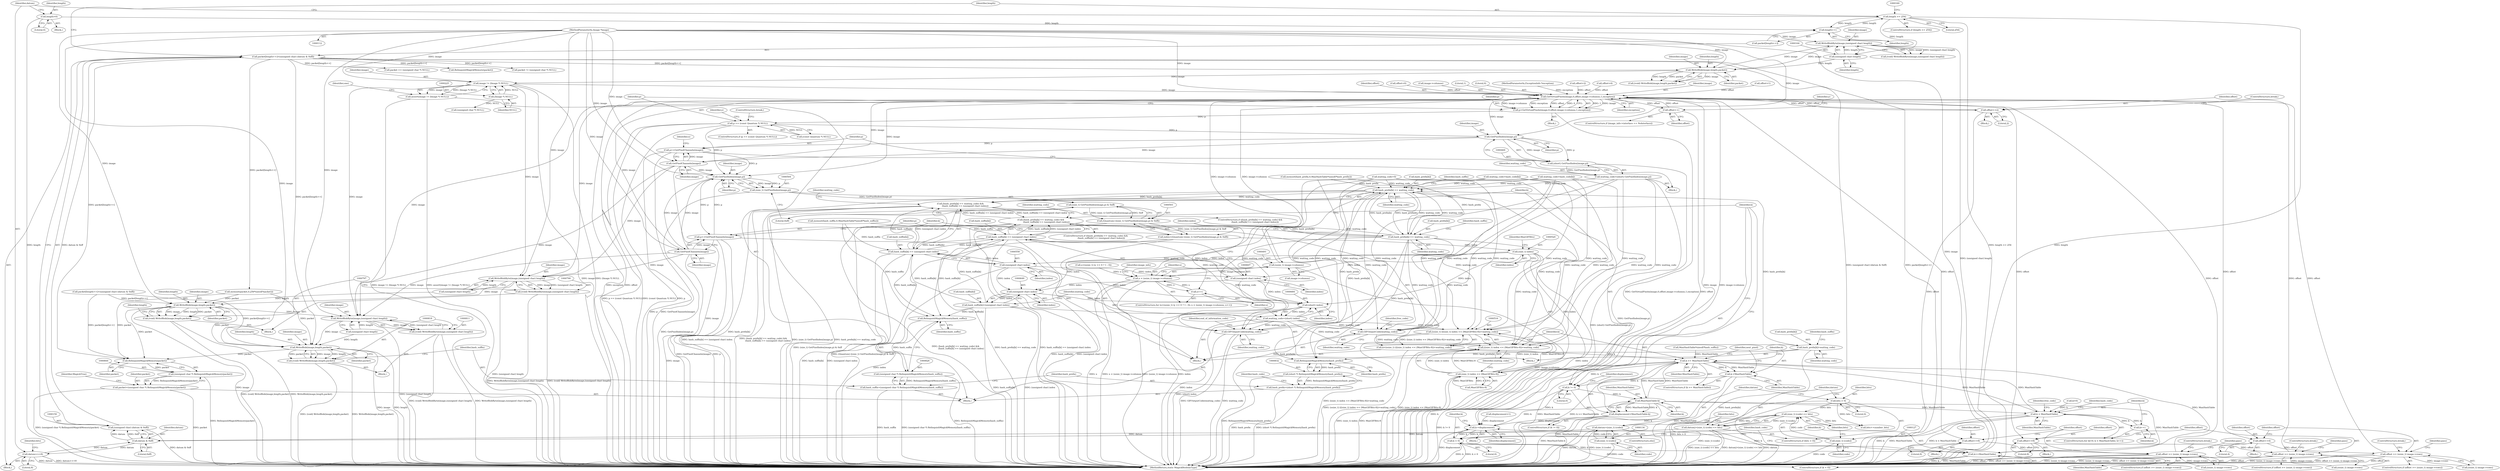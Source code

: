 digraph "0_ImageMagick6_61135001a625364e29bdce83832f043eebde7b5a_0@pointer" {
"1000222" [label="(Call,image != (Image *) NULL)"];
"1000168" [label="(Call,WriteBlob(image,length,packet))"];
"1000161" [label="(Call,WriteBlobByte(image,(unsigned char) length))"];
"1000114" [label="(MethodParameterIn,Image *image)"];
"1000163" [label="(Call,(unsigned char) length)"];
"1000155" [label="(Call,length >= 254)"];
"1000147" [label="(Call,length++)"];
"1000172" [label="(Call,length=0)"];
"1000144" [label="(Call,packet[length++]=(unsigned char) (datum & 0xff))"];
"1000149" [label="(Call,(unsigned char) (datum & 0xff))"];
"1000151" [label="(Call,datum & 0xff)"];
"1000131" [label="(Call,datum=(size_t) (code))"];
"1000133" [label="(Call,(size_t) (code))"];
"1000175" [label="(Call,datum>>=8)"];
"1000123" [label="(Call,datum|=(size_t) (code) << bits)"];
"1000125" [label="(Call,(size_t) (code) << bits)"];
"1000126" [label="(Call,(size_t) (code))"];
"1000120" [label="(Call,bits > 0)"];
"1000224" [label="(Call,(Image *) NULL)"];
"1000221" [label="(Call,assert(image != (Image *) NULL))"];
"1000445" [label="(Call,GetVirtualPixels(image,0,offset,image->columns,1,exception))"];
"1000443" [label="(Call,p=GetVirtualPixels(image,0,offset,image->columns,1,exception))"];
"1000455" [label="(Call,p == (const Quantum *) NULL)"];
"1000470" [label="(Call,GetPixelIndex(image,p))"];
"1000468" [label="(Call,(short) GetPixelIndex(image,p))"];
"1000466" [label="(Call,waiting_code=(short) GetPixelIndex(image,p))"];
"1000515" [label="(Call,(ssize_t) (((size_t) index << (MaxGIFBits-8))+waiting_code))"];
"1000513" [label="(Call,k=(ssize_t) (((size_t) index << (MaxGIFBits-8))+waiting_code))"];
"1000527" [label="(Call,k >= MaxHashTable)"];
"1000530" [label="(Call,k-=MaxHashTable)"];
"1000568" [label="(Call,k != 0)"];
"1000573" [label="(Call,MaxHashTable-k)"];
"1000571" [label="(Call,displacement=MaxHashTable-k)"];
"1000578" [label="(Call,k-=displacement)"];
"1000582" [label="(Call,k < 0)"];
"1000585" [label="(Call,k+=MaxHashTable)"];
"1000657" [label="(Call,k < MaxHashTable)"];
"1000660" [label="(Call,k++)"];
"1000517" [label="(Call,((size_t) index << (MaxGIFBits-8))+waiting_code)"];
"1000548" [label="(Call,hash_prefix[k] == waiting_code)"];
"1000547" [label="(Call,(hash_prefix[k] == waiting_code) &&\n              (hash_suffix[k] == (unsigned char) index))"];
"1000596" [label="(Call,(hash_prefix[k] == waiting_code) &&\n                (hash_suffix[k] == (unsigned char) index))"];
"1000597" [label="(Call,hash_prefix[k] == waiting_code)"];
"1000624" [label="(Call,GIFOutputCode(waiting_code))"];
"1000639" [label="(Call,hash_prefix[k]=waiting_code)"];
"1000833" [label="(Call,RelinquishMagickMemory(hash_prefix))"];
"1000831" [label="(Call,(short *) RelinquishMagickMemory(hash_prefix))"];
"1000829" [label="(Call,hash_prefix=(short *) RelinquishMagickMemory(hash_prefix))"];
"1000765" [label="(Call,GIFOutputCode(waiting_code))"];
"1000473" [label="(Call,p+=GetPixelChannels(image))"];
"1000505" [label="(Call,GetPixelIndex(image,p))"];
"1000503" [label="(Call,(size_t) GetPixelIndex(image,p))"];
"1000502" [label="(Call,(size_t) GetPixelIndex(image,p) & 0xff)"];
"1000500" [label="(Call,(Quantum) ((size_t) GetPixelIndex(image,p) & 0xff))"];
"1000498" [label="(Call,index=(Quantum) ((size_t) GetPixelIndex(image,p) & 0xff))"];
"1000519" [label="(Call,(size_t) index)"];
"1000518" [label="(Call,(size_t) index << (MaxGIFBits-8))"];
"1000557" [label="(Call,(unsigned char) index)"];
"1000553" [label="(Call,hash_suffix[k] == (unsigned char) index)"];
"1000602" [label="(Call,hash_suffix[k] == (unsigned char) index)"];
"1000827" [label="(Call,RelinquishMagickMemory(hash_suffix))"];
"1000825" [label="(Call,(unsigned char *) RelinquishMagickMemory(hash_suffix))"];
"1000823" [label="(Call,hash_suffix=(unsigned char *) RelinquishMagickMemory(hash_suffix))"];
"1000606" [label="(Call,(unsigned char) index)"];
"1000648" [label="(Call,(unsigned char) index)"];
"1000644" [label="(Call,hash_suffix[k]=(unsigned char) index)"];
"1000683" [label="(Call,(short) index)"];
"1000681" [label="(Call,waiting_code=(short) index)"];
"1000509" [label="(Call,p+=GetPixelChannels(image))"];
"1000511" [label="(Call,GetPixelChannels(image))"];
"1000791" [label="(Call,WriteBlobByte(image,(unsigned char) length))"];
"1000789" [label="(Call,(void) WriteBlobByte(image,(unsigned char) length))"];
"1000798" [label="(Call,WriteBlob(image,length,packet))"];
"1000796" [label="(Call,(void) WriteBlob(image,length,packet))"];
"1000812" [label="(Call,WriteBlobByte(image,(unsigned char) length))"];
"1000810" [label="(Call,(void) WriteBlobByte(image,(unsigned char) length))"];
"1000819" [label="(Call,WriteBlob(image,length,packet))"];
"1000817" [label="(Call,(void) WriteBlob(image,length,packet))"];
"1000845" [label="(Call,RelinquishMagickMemory(packet))"];
"1000843" [label="(Call,(unsigned char *) RelinquishMagickMemory(packet))"];
"1000841" [label="(Call,packet=(unsigned char *) RelinquishMagickMemory(packet))"];
"1000475" [label="(Call,GetPixelChannels(image))"];
"1000490" [label="(Call,(ssize_t) image->columns)"];
"1000488" [label="(Call,x < (ssize_t) image->columns)"];
"1000495" [label="(Call,x++)"];
"1000692" [label="(Call,offset++)"];
"1000701" [label="(Call,offset+=8)"];
"1000705" [label="(Call,offset >= (ssize_t) image->rows)"];
"1000721" [label="(Call,offset+=8)"];
"1000725" [label="(Call,offset >= (ssize_t) image->rows)"];
"1000741" [label="(Call,offset+=4)"];
"1000745" [label="(Call,offset >= (ssize_t) image->rows)"];
"1000761" [label="(Call,offset+=2)"];
"1000465" [label="(Block,)"];
"1000624" [label="(Call,GIFOutputCode(waiting_code))"];
"1000175" [label="(Call,datum>>=8)"];
"1000668" [label="(Identifier,free_code)"];
"1000500" [label="(Call,(Quantum) ((size_t) GetPixelIndex(image,p) & 0xff))"];
"1000228" [label="(Identifier,one)"];
"1000810" [label="(Call,(void) WriteBlobByte(image,(unsigned char) length))"];
"1000449" [label="(Call,image->columns)"];
"1000640" [label="(Call,hash_prefix[k])"];
"1000706" [label="(Identifier,offset)"];
"1000363" [label="(Call,memset(hash_prefix,0,MaxHashTable*sizeof(*hash_prefix)))"];
"1000468" [label="(Call,(short) GetPixelIndex(image,p))"];
"1000452" [label="(Literal,1)"];
"1000705" [label="(Call,offset >= (ssize_t) image->rows)"];
"1000153" [label="(Literal,0xff)"];
"1000570" [label="(Literal,0)"];
"1000791" [label="(Call,WriteBlobByte(image,(unsigned char) length))"];
"1000123" [label="(Call,datum|=(size_t) (code) << bits)"];
"1000549" [label="(Call,hash_prefix[k])"];
"1000692" [label="(Call,offset++)"];
"1000155" [label="(Call,length >= 254)"];
"1000472" [label="(Identifier,p)"];
"1000845" [label="(Call,RelinquishMagickMemory(packet))"];
"1000456" [label="(Identifier,p)"];
"1000572" [label="(Identifier,displacement)"];
"1000447" [label="(Literal,0)"];
"1000177" [label="(Literal,8)"];
"1000497" [label="(Block,)"];
"1000812" [label="(Call,WriteBlobByte(image,(unsigned char) length))"];
"1000591" [label="(Identifier,hash_code)"];
"1000800" [label="(Identifier,length)"];
"1000813" [label="(Identifier,image)"];
"1000478" [label="(Call,x=(ssize_t) (y == 0 ? 1 : 0))"];
"1000754" [label="(Identifier,pass)"];
"1000571" [label="(Call,displacement=MaxHashTable-k)"];
"1000658" [label="(Identifier,k)"];
"1000169" [label="(Identifier,image)"];
"1000471" [label="(Identifier,image)"];
"1000439" [label="(Identifier,y)"];
"1000513" [label="(Call,k=(ssize_t) (((size_t) index << (MaxGIFBits-8))+waiting_code))"];
"1000546" [label="(ControlStructure,if ((hash_prefix[k] == waiting_code) &&\n              (hash_suffix[k] == (unsigned char) index)))"];
"1000846" [label="(Identifier,packet)"];
"1000646" [label="(Identifier,hash_suffix)"];
"1000145" [label="(Call,packet[length++])"];
"1000831" [label="(Call,(short *) RelinquishMagickMemory(hash_prefix))"];
"1000824" [label="(Identifier,hash_suffix)"];
"1000720" [label="(Block,)"];
"1000746" [label="(Identifier,offset)"];
"1000644" [label="(Call,hash_suffix[k]=(unsigned char) index)"];
"1000567" [label="(ControlStructure,if (k != 0))"];
"1000809" [label="(Block,)"];
"1000586" [label="(Identifier,k)"];
"1000610" [label="(Call,waiting_code=hash_code[k])"];
"1000828" [label="(Identifier,hash_suffix)"];
"1000821" [label="(Identifier,length)"];
"1000114" [label="(MethodParameterIn,Image *image)"];
"1000488" [label="(Call,x < (ssize_t) image->columns)"];
"1000789" [label="(Call,(void) WriteBlobByte(image,(unsigned char) length))"];
"1000166" [label="(Call,(void) WriteBlob(image,length,packet))"];
"1000722" [label="(Identifier,offset)"];
"1000700" [label="(Block,)"];
"1000121" [label="(Identifier,bits)"];
"1000455" [label="(Call,p == (const Quantum *) NULL)"];
"1000519" [label="(Call,(size_t) index)"];
"1000477" [label="(ControlStructure,for (x=(ssize_t) (y == 0 ? 1 : 0); x < (ssize_t) image->columns; x++))"];
"1000515" [label="(Call,(ssize_t) (((size_t) index << (MaxGIFBits-8))+waiting_code))"];
"1000502" [label="(Call,(size_t) GetPixelIndex(image,p) & 0xff)"];
"1000833" [label="(Call,RelinquishMagickMemory(hash_prefix))"];
"1000825" [label="(Call,(unsigned char *) RelinquishMagickMemory(hash_suffix))"];
"1000579" [label="(Identifier,k)"];
"1000762" [label="(Identifier,offset)"];
"1000581" [label="(ControlStructure,if (k < 0))"];
"1000424" [label="(Call,waiting_code=0)"];
"1000514" [label="(Identifier,k)"];
"1000760" [label="(Block,)"];
"1000226" [label="(Identifier,NULL)"];
"1000578" [label="(Call,k-=displacement)"];
"1000661" [label="(Identifier,k)"];
"1000602" [label="(Call,hash_suffix[k] == (unsigned char) index)"];
"1000555" [label="(Identifier,hash_suffix)"];
"1000848" [label="(Identifier,MagickTrue)"];
"1000162" [label="(Identifier,image)"];
"1000445" [label="(Call,GetVirtualPixels(image,0,offset,image->columns,1,exception))"];
"1000510" [label="(Identifier,p)"];
"1000156" [label="(Identifier,length)"];
"1000163" [label="(Call,(unsigned char) length)"];
"1000744" [label="(ControlStructure,if (offset >= (ssize_t) image->rows))"];
"1000820" [label="(Identifier,image)"];
"1000135" [label="(Identifier,code)"];
"1000176" [label="(Identifier,datum)"];
"1000129" [label="(Identifier,bits)"];
"1000650" [label="(Identifier,index)"];
"1000147" [label="(Call,length++)"];
"1000512" [label="(Identifier,image)"];
"1000801" [label="(Identifier,packet)"];
"1000774" [label="(Call,packet[length++]=(unsigned char) (datum & 0xff))"];
"1000657" [label="(Call,k < MaxHashTable)"];
"1000222" [label="(Call,image != (Image *) NULL)"];
"1000475" [label="(Call,GetPixelChannels(image))"];
"1000745" [label="(Call,offset >= (ssize_t) image->rows)"];
"1000685" [label="(Identifier,index)"];
"1000764" [label="(ControlStructure,break;)"];
"1000608" [label="(Identifier,index)"];
"1000557" [label="(Call,(unsigned char) index)"];
"1000798" [label="(Call,WriteBlob(image,length,packet))"];
"1000683" [label="(Call,(short) index)"];
"1000376" [label="(Call,MaxHashTable*sizeof(*hash_suffix))"];
"1000470" [label="(Call,GetPixelIndex(image,p))"];
"1000532" [label="(Identifier,MaxHashTable)"];
"1000128" [label="(Identifier,code)"];
"1000152" [label="(Identifier,datum)"];
"1000721" [label="(Call,offset+=8)"];
"1000473" [label="(Call,p+=GetPixelChannels(image))"];
"1000126" [label="(Call,(size_t) (code))"];
"1000575" [label="(Identifier,k)"];
"1000582" [label="(Call,k < 0)"];
"1000639" [label="(Call,hash_prefix[k]=waiting_code)"];
"1000768" [label="(Identifier,end_of_information_code)"];
"1000132" [label="(Identifier,datum)"];
"1000158" [label="(Block,)"];
"1000116" [label="(MethodParameterIn,ExceptionInfo *exception)"];
"1000463" [label="(Identifier,y)"];
"1000827" [label="(Call,RelinquishMagickMemory(hash_suffix))"];
"1000724" [label="(ControlStructure,if (offset >= (ssize_t) image->rows))"];
"1000137" [label="(Identifier,bits)"];
"1000725" [label="(Call,offset >= (ssize_t) image->rows)"];
"1000823" [label="(Call,hash_suffix=(unsigned char *) RelinquishMagickMemory(hash_suffix))"];
"1000489" [label="(Identifier,x)"];
"1000792" [label="(Identifier,image)"];
"1000474" [label="(Identifier,p)"];
"1000171" [label="(Identifier,packet)"];
"1000727" [label="(Call,(ssize_t) image->rows)"];
"1000460" [label="(ControlStructure,break;)"];
"1000536" [label="(Call,displacement=1)"];
"1000143" [label="(Block,)"];
"1000507" [label="(Identifier,p)"];
"1000735" [label="(Call,offset=2)"];
"1000499" [label="(Identifier,index)"];
"1000740" [label="(Block,)"];
"1000682" [label="(Identifier,waiting_code)"];
"1000503" [label="(Call,(size_t) GetPixelIndex(image,p))"];
"1000569" [label="(Identifier,k)"];
"1000584" [label="(Literal,0)"];
"1000834" [label="(Identifier,hash_prefix)"];
"1000723" [label="(Literal,8)"];
"1000154" [label="(ControlStructure,if (length >= 254))"];
"1000654" [label="(Call,k=0)"];
"1000373" [label="(Call,memset(hash_suffix,0,MaxHashTable*sizeof(*hash_suffix)))"];
"1000117" [label="(Block,)"];
"1000119" [label="(ControlStructure,if (bits > 0))"];
"1000457" [label="(Call,(const Quantum *) NULL)"];
"1000268" [label="(Call,packet == (unsigned char *) NULL)"];
"1000554" [label="(Call,hash_suffix[k])"];
"1000583" [label="(Identifier,k)"];
"1000553" [label="(Call,hash_suffix[k] == (unsigned char) index)"];
"1000443" [label="(Call,p=GetVirtualPixels(image,0,offset,image->columns,1,exception))"];
"1000703" [label="(Literal,8)"];
"1000843" [label="(Call,(unsigned char *) RelinquishMagickMemory(packet))"];
"1000829" [label="(Call,hash_prefix=(short *) RelinquishMagickMemory(hash_prefix))"];
"1000704" [label="(ControlStructure,if (offset >= (ssize_t) image->rows))"];
"1000173" [label="(Identifier,length)"];
"1000660" [label="(Call,k++)"];
"1000170" [label="(Identifier,length)"];
"1000466" [label="(Call,waiting_code=(short) GetPixelIndex(image,p))"];
"1000559" [label="(Identifier,index)"];
"1000793" [label="(Call,(unsigned char) length)"];
"1000270" [label="(Call,(unsigned char *) NULL)"];
"1000552" [label="(Identifier,waiting_code)"];
"1000598" [label="(Call,hash_prefix[k])"];
"1000223" [label="(Identifier,image)"];
"1000630" [label="(Block,)"];
"1000151" [label="(Call,datum & 0xff)"];
"1000742" [label="(Identifier,offset)"];
"1000741" [label="(Call,offset+=4)"];
"1000577" [label="(Block,)"];
"1000645" [label="(Call,hash_suffix[k])"];
"1000165" [label="(Identifier,length)"];
"1000522" [label="(Call,MaxGIFBits-8)"];
"1000511" [label="(Call,GetPixelChannels(image))"];
"1000715" [label="(Call,offset=4)"];
"1000496" [label="(Identifier,x)"];
"1000819" [label="(Call,WriteBlob(image,length,packet))"];
"1000530" [label="(Call,k-=MaxHashTable)"];
"1000580" [label="(Identifier,displacement)"];
"1000601" [label="(Identifier,waiting_code)"];
"1000498" [label="(Call,index=(Quantum) ((size_t) GetPixelIndex(image,p) & 0xff))"];
"1000149" [label="(Call,(unsigned char) (datum & 0xff))"];
"1000648" [label="(Call,(unsigned char) index)"];
"1000495" [label="(Call,x++)"];
"1000492" [label="(Call,image->columns)"];
"1000122" [label="(Literal,0)"];
"1000718" [label="(ControlStructure,break;)"];
"1000547" [label="(Call,(hash_prefix[k] == waiting_code) &&\n              (hash_suffix[k] == (unsigned char) index))"];
"1000659" [label="(Identifier,MaxHashTable)"];
"1000479" [label="(Identifier,x)"];
"1000758" [label="(ControlStructure,break;)"];
"1000766" [label="(Identifier,waiting_code)"];
"1000604" [label="(Identifier,hash_suffix)"];
"1000509" [label="(Call,p+=GetPixelChannels(image))"];
"1000585" [label="(Call,k+=MaxHashTable)"];
"1000849" [label="(MethodReturn,static MagickBooleanType)"];
"1000653" [label="(ControlStructure,for (k=0; k < MaxHashTable; k++))"];
"1000148" [label="(Identifier,length)"];
"1000562" [label="(Identifier,waiting_code)"];
"1000548" [label="(Call,hash_prefix[k] == waiting_code)"];
"1000587" [label="(Identifier,MaxHashTable)"];
"1000664" [label="(Identifier,hash_code)"];
"1000611" [label="(Identifier,waiting_code)"];
"1000796" [label="(Call,(void) WriteBlob(image,length,packet))"];
"1000701" [label="(Call,offset+=8)"];
"1000454" [label="(ControlStructure,if (p == (const Quantum *) NULL))"];
"1000506" [label="(Identifier,image)"];
"1000693" [label="(Identifier,offset)"];
"1000476" [label="(Identifier,image)"];
"1000490" [label="(Call,(ssize_t) image->columns)"];
"1000603" [label="(Call,hash_suffix[k])"];
"1000529" [label="(Identifier,MaxHashTable)"];
"1000124" [label="(Identifier,datum)"];
"1000446" [label="(Identifier,image)"];
"1000595" [label="(ControlStructure,if ((hash_prefix[k] == waiting_code) &&\n                (hash_suffix[k] == (unsigned char) index)))"];
"1000841" [label="(Call,packet=(unsigned char *) RelinquishMagickMemory(packet))"];
"1000144" [label="(Call,packet[length++]=(unsigned char) (datum & 0xff))"];
"1000531" [label="(Identifier,k)"];
"1000157" [label="(Literal,254)"];
"1000681" [label="(Call,waiting_code=(short) index)"];
"1000526" [label="(ControlStructure,if (k >= MaxHashTable))"];
"1000738" [label="(ControlStructure,break;)"];
"1000534" [label="(Identifier,next_pixel)"];
"1000168" [label="(Call,WriteBlob(image,length,packet))"];
"1000528" [label="(Identifier,k)"];
"1000136" [label="(Call,bits+=number_bits)"];
"1000161" [label="(Call,WriteBlobByte(image,(unsigned char) length))"];
"1000301" [label="(Call,RelinquishMagickMemory(packet))"];
"1000508" [label="(Literal,0xff)"];
"1000817" [label="(Call,(void) WriteBlob(image,length,packet))"];
"1000440" [label="(Block,)"];
"1000527" [label="(Call,k >= MaxHashTable)"];
"1000467" [label="(Identifier,waiting_code)"];
"1000702" [label="(Identifier,offset)"];
"1000596" [label="(Call,(hash_prefix[k] == waiting_code) &&\n                (hash_suffix[k] == (unsigned char) index))"];
"1000174" [label="(Literal,0)"];
"1000517" [label="(Call,((size_t) index << (MaxGIFBits-8))+waiting_code)"];
"1000525" [label="(Identifier,waiting_code)"];
"1000628" [label="(Identifier,free_code)"];
"1000803" [label="(Identifier,length)"];
"1000131" [label="(Call,datum=(size_t) (code))"];
"1000755" [label="(Call,offset=1)"];
"1000606" [label="(Call,(unsigned char) index)"];
"1000133" [label="(Call,(size_t) (code))"];
"1000597" [label="(Call,hash_prefix[k] == waiting_code)"];
"1000221" [label="(Call,assert(image != (Image *) NULL))"];
"1000573" [label="(Call,MaxHashTable-k)"];
"1000734" [label="(Identifier,pass)"];
"1000747" [label="(Call,(ssize_t) image->rows)"];
"1000689" [label="(Identifier,image_info)"];
"1000523" [label="(Identifier,MaxGIFBits)"];
"1000574" [label="(Identifier,MaxHashTable)"];
"1000448" [label="(Identifier,offset)"];
"1000788" [label="(Block,)"];
"1000292" [label="(Call,packet != (unsigned char *) NULL)"];
"1000643" [label="(Identifier,waiting_code)"];
"1000814" [label="(Call,(unsigned char) length)"];
"1000763" [label="(Literal,2)"];
"1000743" [label="(Literal,4)"];
"1000125" [label="(Call,(size_t) (code) << bits)"];
"1000561" [label="(Call,waiting_code=hash_code[k])"];
"1000120" [label="(Call,bits > 0)"];
"1000521" [label="(Identifier,index)"];
"1000707" [label="(Call,(ssize_t) image->rows)"];
"1000453" [label="(Identifier,exception)"];
"1000842" [label="(Identifier,packet)"];
"1000224" [label="(Call,(Image *) NULL)"];
"1000799" [label="(Identifier,image)"];
"1000505" [label="(Call,GetPixelIndex(image,p))"];
"1000444" [label="(Identifier,p)"];
"1000130" [label="(ControlStructure,else)"];
"1000159" [label="(Call,(void) WriteBlobByte(image,(unsigned char) length))"];
"1000686" [label="(ControlStructure,if (image_info->interlace == NoInterlace))"];
"1000343" [label="(Call,memset(packet,0,256*sizeof(*packet)))"];
"1000761" [label="(Call,offset+=2)"];
"1000625" [label="(Identifier,waiting_code)"];
"1000830" [label="(Identifier,hash_prefix)"];
"1000822" [label="(Identifier,packet)"];
"1000836" [label="(Identifier,hash_code)"];
"1000568" [label="(Call,k != 0)"];
"1000179" [label="(Identifier,bits)"];
"1000765" [label="(Call,GIFOutputCode(waiting_code))"];
"1000418" [label="(Call,offset=0)"];
"1000172" [label="(Call,length=0)"];
"1000714" [label="(Identifier,pass)"];
"1000726" [label="(Identifier,offset)"];
"1000518" [label="(Call,(size_t) index << (MaxGIFBits-8))"];
"1000222" -> "1000221"  [label="AST: "];
"1000222" -> "1000224"  [label="CFG: "];
"1000223" -> "1000222"  [label="AST: "];
"1000224" -> "1000222"  [label="AST: "];
"1000221" -> "1000222"  [label="CFG: "];
"1000222" -> "1000849"  [label="DDG: image"];
"1000222" -> "1000849"  [label="DDG: (Image *) NULL"];
"1000222" -> "1000221"  [label="DDG: image"];
"1000222" -> "1000221"  [label="DDG: (Image *) NULL"];
"1000168" -> "1000222"  [label="DDG: image"];
"1000114" -> "1000222"  [label="DDG: image"];
"1000224" -> "1000222"  [label="DDG: NULL"];
"1000222" -> "1000445"  [label="DDG: image"];
"1000222" -> "1000791"  [label="DDG: image"];
"1000222" -> "1000812"  [label="DDG: image"];
"1000168" -> "1000166"  [label="AST: "];
"1000168" -> "1000171"  [label="CFG: "];
"1000169" -> "1000168"  [label="AST: "];
"1000170" -> "1000168"  [label="AST: "];
"1000171" -> "1000168"  [label="AST: "];
"1000166" -> "1000168"  [label="CFG: "];
"1000168" -> "1000161"  [label="DDG: image"];
"1000168" -> "1000166"  [label="DDG: image"];
"1000168" -> "1000166"  [label="DDG: length"];
"1000168" -> "1000166"  [label="DDG: packet"];
"1000161" -> "1000168"  [label="DDG: image"];
"1000114" -> "1000168"  [label="DDG: image"];
"1000163" -> "1000168"  [label="DDG: length"];
"1000144" -> "1000168"  [label="DDG: packet[length++]"];
"1000161" -> "1000159"  [label="AST: "];
"1000161" -> "1000163"  [label="CFG: "];
"1000162" -> "1000161"  [label="AST: "];
"1000163" -> "1000161"  [label="AST: "];
"1000159" -> "1000161"  [label="CFG: "];
"1000161" -> "1000849"  [label="DDG: (unsigned char) length"];
"1000161" -> "1000159"  [label="DDG: image"];
"1000161" -> "1000159"  [label="DDG: (unsigned char) length"];
"1000114" -> "1000161"  [label="DDG: image"];
"1000163" -> "1000161"  [label="DDG: length"];
"1000114" -> "1000112"  [label="AST: "];
"1000114" -> "1000849"  [label="DDG: image"];
"1000114" -> "1000445"  [label="DDG: image"];
"1000114" -> "1000470"  [label="DDG: image"];
"1000114" -> "1000475"  [label="DDG: image"];
"1000114" -> "1000505"  [label="DDG: image"];
"1000114" -> "1000511"  [label="DDG: image"];
"1000114" -> "1000791"  [label="DDG: image"];
"1000114" -> "1000798"  [label="DDG: image"];
"1000114" -> "1000812"  [label="DDG: image"];
"1000114" -> "1000819"  [label="DDG: image"];
"1000163" -> "1000165"  [label="CFG: "];
"1000164" -> "1000163"  [label="AST: "];
"1000165" -> "1000163"  [label="AST: "];
"1000155" -> "1000163"  [label="DDG: length"];
"1000155" -> "1000154"  [label="AST: "];
"1000155" -> "1000157"  [label="CFG: "];
"1000156" -> "1000155"  [label="AST: "];
"1000157" -> "1000155"  [label="AST: "];
"1000160" -> "1000155"  [label="CFG: "];
"1000176" -> "1000155"  [label="CFG: "];
"1000155" -> "1000849"  [label="DDG: length >= 254"];
"1000155" -> "1000849"  [label="DDG: length"];
"1000155" -> "1000147"  [label="DDG: length"];
"1000147" -> "1000155"  [label="DDG: length"];
"1000147" -> "1000145"  [label="AST: "];
"1000147" -> "1000148"  [label="CFG: "];
"1000148" -> "1000147"  [label="AST: "];
"1000145" -> "1000147"  [label="CFG: "];
"1000172" -> "1000147"  [label="DDG: length"];
"1000172" -> "1000158"  [label="AST: "];
"1000172" -> "1000174"  [label="CFG: "];
"1000173" -> "1000172"  [label="AST: "];
"1000174" -> "1000172"  [label="AST: "];
"1000176" -> "1000172"  [label="CFG: "];
"1000172" -> "1000849"  [label="DDG: length"];
"1000144" -> "1000143"  [label="AST: "];
"1000144" -> "1000149"  [label="CFG: "];
"1000145" -> "1000144"  [label="AST: "];
"1000149" -> "1000144"  [label="AST: "];
"1000156" -> "1000144"  [label="CFG: "];
"1000144" -> "1000849"  [label="DDG: (unsigned char) (datum & 0xff)"];
"1000144" -> "1000849"  [label="DDG: packet[length++]"];
"1000149" -> "1000144"  [label="DDG: datum & 0xff"];
"1000144" -> "1000268"  [label="DDG: packet[length++]"];
"1000144" -> "1000292"  [label="DDG: packet[length++]"];
"1000144" -> "1000301"  [label="DDG: packet[length++]"];
"1000144" -> "1000343"  [label="DDG: packet[length++]"];
"1000144" -> "1000819"  [label="DDG: packet[length++]"];
"1000144" -> "1000845"  [label="DDG: packet[length++]"];
"1000149" -> "1000151"  [label="CFG: "];
"1000150" -> "1000149"  [label="AST: "];
"1000151" -> "1000149"  [label="AST: "];
"1000149" -> "1000849"  [label="DDG: datum & 0xff"];
"1000151" -> "1000149"  [label="DDG: datum"];
"1000151" -> "1000149"  [label="DDG: 0xff"];
"1000151" -> "1000153"  [label="CFG: "];
"1000152" -> "1000151"  [label="AST: "];
"1000153" -> "1000151"  [label="AST: "];
"1000131" -> "1000151"  [label="DDG: datum"];
"1000175" -> "1000151"  [label="DDG: datum"];
"1000123" -> "1000151"  [label="DDG: datum"];
"1000151" -> "1000175"  [label="DDG: datum"];
"1000131" -> "1000130"  [label="AST: "];
"1000131" -> "1000133"  [label="CFG: "];
"1000132" -> "1000131"  [label="AST: "];
"1000133" -> "1000131"  [label="AST: "];
"1000137" -> "1000131"  [label="CFG: "];
"1000131" -> "1000849"  [label="DDG: datum"];
"1000131" -> "1000849"  [label="DDG: (size_t) (code)"];
"1000133" -> "1000131"  [label="DDG: code"];
"1000133" -> "1000135"  [label="CFG: "];
"1000134" -> "1000133"  [label="AST: "];
"1000135" -> "1000133"  [label="AST: "];
"1000133" -> "1000849"  [label="DDG: code"];
"1000175" -> "1000143"  [label="AST: "];
"1000175" -> "1000177"  [label="CFG: "];
"1000176" -> "1000175"  [label="AST: "];
"1000177" -> "1000175"  [label="AST: "];
"1000179" -> "1000175"  [label="CFG: "];
"1000175" -> "1000849"  [label="DDG: datum"];
"1000175" -> "1000849"  [label="DDG: datum>>=8"];
"1000123" -> "1000119"  [label="AST: "];
"1000123" -> "1000125"  [label="CFG: "];
"1000124" -> "1000123"  [label="AST: "];
"1000125" -> "1000123"  [label="AST: "];
"1000137" -> "1000123"  [label="CFG: "];
"1000123" -> "1000849"  [label="DDG: (size_t) (code) << bits"];
"1000123" -> "1000849"  [label="DDG: datum|=(size_t) (code) << bits"];
"1000123" -> "1000849"  [label="DDG: datum"];
"1000125" -> "1000123"  [label="DDG: (size_t) (code)"];
"1000125" -> "1000123"  [label="DDG: bits"];
"1000125" -> "1000129"  [label="CFG: "];
"1000126" -> "1000125"  [label="AST: "];
"1000129" -> "1000125"  [label="AST: "];
"1000125" -> "1000849"  [label="DDG: (size_t) (code)"];
"1000126" -> "1000125"  [label="DDG: code"];
"1000120" -> "1000125"  [label="DDG: bits"];
"1000125" -> "1000136"  [label="DDG: bits"];
"1000126" -> "1000128"  [label="CFG: "];
"1000127" -> "1000126"  [label="AST: "];
"1000128" -> "1000126"  [label="AST: "];
"1000129" -> "1000126"  [label="CFG: "];
"1000126" -> "1000849"  [label="DDG: code"];
"1000120" -> "1000119"  [label="AST: "];
"1000120" -> "1000122"  [label="CFG: "];
"1000121" -> "1000120"  [label="AST: "];
"1000122" -> "1000120"  [label="AST: "];
"1000124" -> "1000120"  [label="CFG: "];
"1000132" -> "1000120"  [label="CFG: "];
"1000120" -> "1000849"  [label="DDG: bits > 0"];
"1000120" -> "1000136"  [label="DDG: bits"];
"1000224" -> "1000226"  [label="CFG: "];
"1000225" -> "1000224"  [label="AST: "];
"1000226" -> "1000224"  [label="AST: "];
"1000224" -> "1000270"  [label="DDG: NULL"];
"1000221" -> "1000117"  [label="AST: "];
"1000228" -> "1000221"  [label="CFG: "];
"1000221" -> "1000849"  [label="DDG: assert(image != (Image *) NULL)"];
"1000221" -> "1000849"  [label="DDG: image != (Image *) NULL"];
"1000445" -> "1000443"  [label="AST: "];
"1000445" -> "1000453"  [label="CFG: "];
"1000446" -> "1000445"  [label="AST: "];
"1000447" -> "1000445"  [label="AST: "];
"1000448" -> "1000445"  [label="AST: "];
"1000449" -> "1000445"  [label="AST: "];
"1000452" -> "1000445"  [label="AST: "];
"1000453" -> "1000445"  [label="AST: "];
"1000443" -> "1000445"  [label="CFG: "];
"1000445" -> "1000849"  [label="DDG: image"];
"1000445" -> "1000849"  [label="DDG: image->columns"];
"1000445" -> "1000849"  [label="DDG: exception"];
"1000445" -> "1000849"  [label="DDG: offset"];
"1000445" -> "1000443"  [label="DDG: 1"];
"1000445" -> "1000443"  [label="DDG: image"];
"1000445" -> "1000443"  [label="DDG: image->columns"];
"1000445" -> "1000443"  [label="DDG: exception"];
"1000445" -> "1000443"  [label="DDG: offset"];
"1000445" -> "1000443"  [label="DDG: 0"];
"1000475" -> "1000445"  [label="DDG: image"];
"1000511" -> "1000445"  [label="DDG: image"];
"1000692" -> "1000445"  [label="DDG: offset"];
"1000715" -> "1000445"  [label="DDG: offset"];
"1000761" -> "1000445"  [label="DDG: offset"];
"1000745" -> "1000445"  [label="DDG: offset"];
"1000705" -> "1000445"  [label="DDG: offset"];
"1000725" -> "1000445"  [label="DDG: offset"];
"1000755" -> "1000445"  [label="DDG: offset"];
"1000735" -> "1000445"  [label="DDG: offset"];
"1000418" -> "1000445"  [label="DDG: offset"];
"1000490" -> "1000445"  [label="DDG: image->columns"];
"1000116" -> "1000445"  [label="DDG: exception"];
"1000445" -> "1000470"  [label="DDG: image"];
"1000445" -> "1000490"  [label="DDG: image->columns"];
"1000445" -> "1000505"  [label="DDG: image"];
"1000445" -> "1000692"  [label="DDG: offset"];
"1000445" -> "1000701"  [label="DDG: offset"];
"1000445" -> "1000721"  [label="DDG: offset"];
"1000445" -> "1000741"  [label="DDG: offset"];
"1000445" -> "1000761"  [label="DDG: offset"];
"1000445" -> "1000791"  [label="DDG: image"];
"1000445" -> "1000812"  [label="DDG: image"];
"1000443" -> "1000440"  [label="AST: "];
"1000444" -> "1000443"  [label="AST: "];
"1000456" -> "1000443"  [label="CFG: "];
"1000443" -> "1000849"  [label="DDG: GetVirtualPixels(image,0,offset,image->columns,1,exception)"];
"1000443" -> "1000455"  [label="DDG: p"];
"1000455" -> "1000454"  [label="AST: "];
"1000455" -> "1000457"  [label="CFG: "];
"1000456" -> "1000455"  [label="AST: "];
"1000457" -> "1000455"  [label="AST: "];
"1000460" -> "1000455"  [label="CFG: "];
"1000463" -> "1000455"  [label="CFG: "];
"1000455" -> "1000849"  [label="DDG: p == (const Quantum *) NULL"];
"1000455" -> "1000849"  [label="DDG: (const Quantum *) NULL"];
"1000455" -> "1000849"  [label="DDG: p"];
"1000457" -> "1000455"  [label="DDG: NULL"];
"1000455" -> "1000470"  [label="DDG: p"];
"1000455" -> "1000505"  [label="DDG: p"];
"1000470" -> "1000468"  [label="AST: "];
"1000470" -> "1000472"  [label="CFG: "];
"1000471" -> "1000470"  [label="AST: "];
"1000472" -> "1000470"  [label="AST: "];
"1000468" -> "1000470"  [label="CFG: "];
"1000470" -> "1000468"  [label="DDG: image"];
"1000470" -> "1000468"  [label="DDG: p"];
"1000470" -> "1000473"  [label="DDG: p"];
"1000470" -> "1000475"  [label="DDG: image"];
"1000468" -> "1000466"  [label="AST: "];
"1000469" -> "1000468"  [label="AST: "];
"1000466" -> "1000468"  [label="CFG: "];
"1000468" -> "1000849"  [label="DDG: GetPixelIndex(image,p)"];
"1000468" -> "1000466"  [label="DDG: GetPixelIndex(image,p)"];
"1000466" -> "1000465"  [label="AST: "];
"1000467" -> "1000466"  [label="AST: "];
"1000474" -> "1000466"  [label="CFG: "];
"1000466" -> "1000849"  [label="DDG: (short) GetPixelIndex(image,p)"];
"1000466" -> "1000515"  [label="DDG: waiting_code"];
"1000466" -> "1000517"  [label="DDG: waiting_code"];
"1000466" -> "1000548"  [label="DDG: waiting_code"];
"1000466" -> "1000624"  [label="DDG: waiting_code"];
"1000466" -> "1000765"  [label="DDG: waiting_code"];
"1000515" -> "1000513"  [label="AST: "];
"1000515" -> "1000517"  [label="CFG: "];
"1000516" -> "1000515"  [label="AST: "];
"1000517" -> "1000515"  [label="AST: "];
"1000513" -> "1000515"  [label="CFG: "];
"1000515" -> "1000849"  [label="DDG: ((size_t) index << (MaxGIFBits-8))+waiting_code"];
"1000515" -> "1000513"  [label="DDG: ((size_t) index << (MaxGIFBits-8))+waiting_code"];
"1000518" -> "1000515"  [label="DDG: (size_t) index"];
"1000518" -> "1000515"  [label="DDG: MaxGIFBits-8"];
"1000681" -> "1000515"  [label="DDG: waiting_code"];
"1000561" -> "1000515"  [label="DDG: waiting_code"];
"1000610" -> "1000515"  [label="DDG: waiting_code"];
"1000424" -> "1000515"  [label="DDG: waiting_code"];
"1000548" -> "1000515"  [label="DDG: waiting_code"];
"1000597" -> "1000515"  [label="DDG: waiting_code"];
"1000513" -> "1000497"  [label="AST: "];
"1000514" -> "1000513"  [label="AST: "];
"1000528" -> "1000513"  [label="CFG: "];
"1000513" -> "1000849"  [label="DDG: (ssize_t) (((size_t) index << (MaxGIFBits-8))+waiting_code)"];
"1000513" -> "1000527"  [label="DDG: k"];
"1000527" -> "1000526"  [label="AST: "];
"1000527" -> "1000529"  [label="CFG: "];
"1000528" -> "1000527"  [label="AST: "];
"1000529" -> "1000527"  [label="AST: "];
"1000531" -> "1000527"  [label="CFG: "];
"1000534" -> "1000527"  [label="CFG: "];
"1000527" -> "1000849"  [label="DDG: k"];
"1000527" -> "1000849"  [label="DDG: MaxHashTable"];
"1000527" -> "1000849"  [label="DDG: k >= MaxHashTable"];
"1000376" -> "1000527"  [label="DDG: MaxHashTable"];
"1000573" -> "1000527"  [label="DDG: MaxHashTable"];
"1000657" -> "1000527"  [label="DDG: MaxHashTable"];
"1000527" -> "1000530"  [label="DDG: MaxHashTable"];
"1000527" -> "1000530"  [label="DDG: k"];
"1000527" -> "1000568"  [label="DDG: k"];
"1000527" -> "1000573"  [label="DDG: MaxHashTable"];
"1000527" -> "1000585"  [label="DDG: MaxHashTable"];
"1000527" -> "1000657"  [label="DDG: MaxHashTable"];
"1000530" -> "1000526"  [label="AST: "];
"1000530" -> "1000532"  [label="CFG: "];
"1000531" -> "1000530"  [label="AST: "];
"1000532" -> "1000530"  [label="AST: "];
"1000534" -> "1000530"  [label="CFG: "];
"1000530" -> "1000849"  [label="DDG: k"];
"1000530" -> "1000849"  [label="DDG: MaxHashTable"];
"1000530" -> "1000568"  [label="DDG: k"];
"1000568" -> "1000567"  [label="AST: "];
"1000568" -> "1000570"  [label="CFG: "];
"1000569" -> "1000568"  [label="AST: "];
"1000570" -> "1000568"  [label="AST: "];
"1000572" -> "1000568"  [label="CFG: "];
"1000579" -> "1000568"  [label="CFG: "];
"1000568" -> "1000849"  [label="DDG: k != 0"];
"1000568" -> "1000573"  [label="DDG: k"];
"1000568" -> "1000578"  [label="DDG: k"];
"1000573" -> "1000571"  [label="AST: "];
"1000573" -> "1000575"  [label="CFG: "];
"1000574" -> "1000573"  [label="AST: "];
"1000575" -> "1000573"  [label="AST: "];
"1000571" -> "1000573"  [label="CFG: "];
"1000573" -> "1000849"  [label="DDG: MaxHashTable"];
"1000573" -> "1000571"  [label="DDG: MaxHashTable"];
"1000573" -> "1000571"  [label="DDG: k"];
"1000573" -> "1000578"  [label="DDG: k"];
"1000573" -> "1000585"  [label="DDG: MaxHashTable"];
"1000573" -> "1000657"  [label="DDG: MaxHashTable"];
"1000571" -> "1000567"  [label="AST: "];
"1000572" -> "1000571"  [label="AST: "];
"1000579" -> "1000571"  [label="CFG: "];
"1000571" -> "1000849"  [label="DDG: MaxHashTable-k"];
"1000571" -> "1000578"  [label="DDG: displacement"];
"1000578" -> "1000577"  [label="AST: "];
"1000578" -> "1000580"  [label="CFG: "];
"1000579" -> "1000578"  [label="AST: "];
"1000580" -> "1000578"  [label="AST: "];
"1000583" -> "1000578"  [label="CFG: "];
"1000578" -> "1000849"  [label="DDG: displacement"];
"1000536" -> "1000578"  [label="DDG: displacement"];
"1000582" -> "1000578"  [label="DDG: k"];
"1000585" -> "1000578"  [label="DDG: k"];
"1000578" -> "1000582"  [label="DDG: k"];
"1000582" -> "1000581"  [label="AST: "];
"1000582" -> "1000584"  [label="CFG: "];
"1000583" -> "1000582"  [label="AST: "];
"1000584" -> "1000582"  [label="AST: "];
"1000586" -> "1000582"  [label="CFG: "];
"1000591" -> "1000582"  [label="CFG: "];
"1000582" -> "1000849"  [label="DDG: k"];
"1000582" -> "1000849"  [label="DDG: k < 0"];
"1000582" -> "1000585"  [label="DDG: k"];
"1000585" -> "1000581"  [label="AST: "];
"1000585" -> "1000587"  [label="CFG: "];
"1000586" -> "1000585"  [label="AST: "];
"1000587" -> "1000585"  [label="AST: "];
"1000591" -> "1000585"  [label="CFG: "];
"1000585" -> "1000849"  [label="DDG: k"];
"1000585" -> "1000849"  [label="DDG: MaxHashTable"];
"1000657" -> "1000653"  [label="AST: "];
"1000657" -> "1000659"  [label="CFG: "];
"1000658" -> "1000657"  [label="AST: "];
"1000659" -> "1000657"  [label="AST: "];
"1000664" -> "1000657"  [label="CFG: "];
"1000668" -> "1000657"  [label="CFG: "];
"1000657" -> "1000849"  [label="DDG: k"];
"1000657" -> "1000849"  [label="DDG: MaxHashTable"];
"1000657" -> "1000849"  [label="DDG: k < MaxHashTable"];
"1000654" -> "1000657"  [label="DDG: k"];
"1000660" -> "1000657"  [label="DDG: k"];
"1000657" -> "1000660"  [label="DDG: k"];
"1000660" -> "1000653"  [label="AST: "];
"1000660" -> "1000661"  [label="CFG: "];
"1000661" -> "1000660"  [label="AST: "];
"1000658" -> "1000660"  [label="CFG: "];
"1000517" -> "1000525"  [label="CFG: "];
"1000518" -> "1000517"  [label="AST: "];
"1000525" -> "1000517"  [label="AST: "];
"1000517" -> "1000849"  [label="DDG: (size_t) index << (MaxGIFBits-8)"];
"1000518" -> "1000517"  [label="DDG: (size_t) index"];
"1000518" -> "1000517"  [label="DDG: MaxGIFBits-8"];
"1000681" -> "1000517"  [label="DDG: waiting_code"];
"1000561" -> "1000517"  [label="DDG: waiting_code"];
"1000610" -> "1000517"  [label="DDG: waiting_code"];
"1000424" -> "1000517"  [label="DDG: waiting_code"];
"1000548" -> "1000517"  [label="DDG: waiting_code"];
"1000597" -> "1000517"  [label="DDG: waiting_code"];
"1000548" -> "1000547"  [label="AST: "];
"1000548" -> "1000552"  [label="CFG: "];
"1000549" -> "1000548"  [label="AST: "];
"1000552" -> "1000548"  [label="AST: "];
"1000555" -> "1000548"  [label="CFG: "];
"1000547" -> "1000548"  [label="CFG: "];
"1000548" -> "1000849"  [label="DDG: hash_prefix[k]"];
"1000548" -> "1000547"  [label="DDG: hash_prefix[k]"];
"1000548" -> "1000547"  [label="DDG: waiting_code"];
"1000639" -> "1000548"  [label="DDG: hash_prefix[k]"];
"1000597" -> "1000548"  [label="DDG: hash_prefix[k]"];
"1000597" -> "1000548"  [label="DDG: waiting_code"];
"1000363" -> "1000548"  [label="DDG: hash_prefix"];
"1000681" -> "1000548"  [label="DDG: waiting_code"];
"1000561" -> "1000548"  [label="DDG: waiting_code"];
"1000610" -> "1000548"  [label="DDG: waiting_code"];
"1000424" -> "1000548"  [label="DDG: waiting_code"];
"1000548" -> "1000597"  [label="DDG: hash_prefix[k]"];
"1000548" -> "1000597"  [label="DDG: waiting_code"];
"1000548" -> "1000624"  [label="DDG: waiting_code"];
"1000548" -> "1000765"  [label="DDG: waiting_code"];
"1000548" -> "1000833"  [label="DDG: hash_prefix[k]"];
"1000547" -> "1000546"  [label="AST: "];
"1000547" -> "1000553"  [label="CFG: "];
"1000553" -> "1000547"  [label="AST: "];
"1000562" -> "1000547"  [label="CFG: "];
"1000569" -> "1000547"  [label="CFG: "];
"1000547" -> "1000849"  [label="DDG: hash_prefix[k] == waiting_code"];
"1000547" -> "1000849"  [label="DDG: hash_suffix[k] == (unsigned char) index"];
"1000547" -> "1000849"  [label="DDG: (hash_prefix[k] == waiting_code) &&\n              (hash_suffix[k] == (unsigned char) index)"];
"1000596" -> "1000547"  [label="DDG: hash_suffix[k] == (unsigned char) index"];
"1000553" -> "1000547"  [label="DDG: hash_suffix[k]"];
"1000553" -> "1000547"  [label="DDG: (unsigned char) index"];
"1000547" -> "1000596"  [label="DDG: hash_suffix[k] == (unsigned char) index"];
"1000596" -> "1000595"  [label="AST: "];
"1000596" -> "1000597"  [label="CFG: "];
"1000596" -> "1000602"  [label="CFG: "];
"1000597" -> "1000596"  [label="AST: "];
"1000602" -> "1000596"  [label="AST: "];
"1000579" -> "1000596"  [label="CFG: "];
"1000611" -> "1000596"  [label="CFG: "];
"1000596" -> "1000849"  [label="DDG: hash_prefix[k] == waiting_code"];
"1000596" -> "1000849"  [label="DDG: hash_suffix[k] == (unsigned char) index"];
"1000596" -> "1000849"  [label="DDG: (hash_prefix[k] == waiting_code) &&\n                (hash_suffix[k] == (unsigned char) index)"];
"1000597" -> "1000596"  [label="DDG: hash_prefix[k]"];
"1000597" -> "1000596"  [label="DDG: waiting_code"];
"1000602" -> "1000596"  [label="DDG: hash_suffix[k]"];
"1000602" -> "1000596"  [label="DDG: (unsigned char) index"];
"1000597" -> "1000601"  [label="CFG: "];
"1000598" -> "1000597"  [label="AST: "];
"1000601" -> "1000597"  [label="AST: "];
"1000604" -> "1000597"  [label="CFG: "];
"1000597" -> "1000849"  [label="DDG: hash_prefix[k]"];
"1000363" -> "1000597"  [label="DDG: hash_prefix"];
"1000597" -> "1000624"  [label="DDG: waiting_code"];
"1000597" -> "1000765"  [label="DDG: waiting_code"];
"1000597" -> "1000833"  [label="DDG: hash_prefix[k]"];
"1000624" -> "1000497"  [label="AST: "];
"1000624" -> "1000625"  [label="CFG: "];
"1000625" -> "1000624"  [label="AST: "];
"1000628" -> "1000624"  [label="CFG: "];
"1000610" -> "1000624"  [label="DDG: waiting_code"];
"1000681" -> "1000624"  [label="DDG: waiting_code"];
"1000561" -> "1000624"  [label="DDG: waiting_code"];
"1000424" -> "1000624"  [label="DDG: waiting_code"];
"1000624" -> "1000639"  [label="DDG: waiting_code"];
"1000639" -> "1000630"  [label="AST: "];
"1000639" -> "1000643"  [label="CFG: "];
"1000640" -> "1000639"  [label="AST: "];
"1000643" -> "1000639"  [label="AST: "];
"1000646" -> "1000639"  [label="CFG: "];
"1000639" -> "1000849"  [label="DDG: hash_prefix[k]"];
"1000639" -> "1000833"  [label="DDG: hash_prefix[k]"];
"1000833" -> "1000831"  [label="AST: "];
"1000833" -> "1000834"  [label="CFG: "];
"1000834" -> "1000833"  [label="AST: "];
"1000831" -> "1000833"  [label="CFG: "];
"1000833" -> "1000831"  [label="DDG: hash_prefix"];
"1000363" -> "1000833"  [label="DDG: hash_prefix"];
"1000831" -> "1000829"  [label="AST: "];
"1000832" -> "1000831"  [label="AST: "];
"1000829" -> "1000831"  [label="CFG: "];
"1000831" -> "1000849"  [label="DDG: RelinquishMagickMemory(hash_prefix)"];
"1000831" -> "1000829"  [label="DDG: RelinquishMagickMemory(hash_prefix)"];
"1000829" -> "1000117"  [label="AST: "];
"1000830" -> "1000829"  [label="AST: "];
"1000836" -> "1000829"  [label="CFG: "];
"1000829" -> "1000849"  [label="DDG: hash_prefix"];
"1000829" -> "1000849"  [label="DDG: (short *) RelinquishMagickMemory(hash_prefix)"];
"1000765" -> "1000117"  [label="AST: "];
"1000765" -> "1000766"  [label="CFG: "];
"1000766" -> "1000765"  [label="AST: "];
"1000768" -> "1000765"  [label="CFG: "];
"1000765" -> "1000849"  [label="DDG: waiting_code"];
"1000765" -> "1000849"  [label="DDG: GIFOutputCode(waiting_code)"];
"1000681" -> "1000765"  [label="DDG: waiting_code"];
"1000561" -> "1000765"  [label="DDG: waiting_code"];
"1000610" -> "1000765"  [label="DDG: waiting_code"];
"1000424" -> "1000765"  [label="DDG: waiting_code"];
"1000473" -> "1000465"  [label="AST: "];
"1000473" -> "1000475"  [label="CFG: "];
"1000474" -> "1000473"  [label="AST: "];
"1000475" -> "1000473"  [label="AST: "];
"1000479" -> "1000473"  [label="CFG: "];
"1000473" -> "1000849"  [label="DDG: p"];
"1000473" -> "1000849"  [label="DDG: GetPixelChannels(image)"];
"1000475" -> "1000473"  [label="DDG: image"];
"1000473" -> "1000505"  [label="DDG: p"];
"1000505" -> "1000503"  [label="AST: "];
"1000505" -> "1000507"  [label="CFG: "];
"1000506" -> "1000505"  [label="AST: "];
"1000507" -> "1000505"  [label="AST: "];
"1000503" -> "1000505"  [label="CFG: "];
"1000505" -> "1000503"  [label="DDG: image"];
"1000505" -> "1000503"  [label="DDG: p"];
"1000475" -> "1000505"  [label="DDG: image"];
"1000511" -> "1000505"  [label="DDG: image"];
"1000509" -> "1000505"  [label="DDG: p"];
"1000505" -> "1000509"  [label="DDG: p"];
"1000505" -> "1000511"  [label="DDG: image"];
"1000503" -> "1000502"  [label="AST: "];
"1000504" -> "1000503"  [label="AST: "];
"1000508" -> "1000503"  [label="CFG: "];
"1000503" -> "1000849"  [label="DDG: GetPixelIndex(image,p)"];
"1000503" -> "1000502"  [label="DDG: GetPixelIndex(image,p)"];
"1000502" -> "1000500"  [label="AST: "];
"1000502" -> "1000508"  [label="CFG: "];
"1000508" -> "1000502"  [label="AST: "];
"1000500" -> "1000502"  [label="CFG: "];
"1000502" -> "1000849"  [label="DDG: (size_t) GetPixelIndex(image,p)"];
"1000502" -> "1000500"  [label="DDG: (size_t) GetPixelIndex(image,p)"];
"1000502" -> "1000500"  [label="DDG: 0xff"];
"1000500" -> "1000498"  [label="AST: "];
"1000501" -> "1000500"  [label="AST: "];
"1000498" -> "1000500"  [label="CFG: "];
"1000500" -> "1000849"  [label="DDG: (size_t) GetPixelIndex(image,p) & 0xff"];
"1000500" -> "1000498"  [label="DDG: (size_t) GetPixelIndex(image,p) & 0xff"];
"1000498" -> "1000497"  [label="AST: "];
"1000499" -> "1000498"  [label="AST: "];
"1000510" -> "1000498"  [label="CFG: "];
"1000498" -> "1000849"  [label="DDG: (Quantum) ((size_t) GetPixelIndex(image,p) & 0xff)"];
"1000498" -> "1000519"  [label="DDG: index"];
"1000519" -> "1000518"  [label="AST: "];
"1000519" -> "1000521"  [label="CFG: "];
"1000520" -> "1000519"  [label="AST: "];
"1000521" -> "1000519"  [label="AST: "];
"1000523" -> "1000519"  [label="CFG: "];
"1000519" -> "1000849"  [label="DDG: index"];
"1000519" -> "1000518"  [label="DDG: index"];
"1000519" -> "1000557"  [label="DDG: index"];
"1000519" -> "1000606"  [label="DDG: index"];
"1000519" -> "1000648"  [label="DDG: index"];
"1000519" -> "1000683"  [label="DDG: index"];
"1000518" -> "1000522"  [label="CFG: "];
"1000522" -> "1000518"  [label="AST: "];
"1000525" -> "1000518"  [label="CFG: "];
"1000518" -> "1000849"  [label="DDG: MaxGIFBits-8"];
"1000518" -> "1000849"  [label="DDG: (size_t) index"];
"1000522" -> "1000518"  [label="DDG: MaxGIFBits"];
"1000522" -> "1000518"  [label="DDG: 8"];
"1000557" -> "1000553"  [label="AST: "];
"1000557" -> "1000559"  [label="CFG: "];
"1000558" -> "1000557"  [label="AST: "];
"1000559" -> "1000557"  [label="AST: "];
"1000553" -> "1000557"  [label="CFG: "];
"1000557" -> "1000849"  [label="DDG: index"];
"1000557" -> "1000553"  [label="DDG: index"];
"1000557" -> "1000606"  [label="DDG: index"];
"1000557" -> "1000648"  [label="DDG: index"];
"1000557" -> "1000683"  [label="DDG: index"];
"1000554" -> "1000553"  [label="AST: "];
"1000553" -> "1000849"  [label="DDG: hash_suffix[k]"];
"1000553" -> "1000849"  [label="DDG: (unsigned char) index"];
"1000373" -> "1000553"  [label="DDG: hash_suffix"];
"1000644" -> "1000553"  [label="DDG: hash_suffix[k]"];
"1000602" -> "1000553"  [label="DDG: hash_suffix[k]"];
"1000553" -> "1000602"  [label="DDG: hash_suffix[k]"];
"1000553" -> "1000827"  [label="DDG: hash_suffix[k]"];
"1000602" -> "1000606"  [label="CFG: "];
"1000603" -> "1000602"  [label="AST: "];
"1000606" -> "1000602"  [label="AST: "];
"1000602" -> "1000849"  [label="DDG: hash_suffix[k]"];
"1000602" -> "1000849"  [label="DDG: (unsigned char) index"];
"1000373" -> "1000602"  [label="DDG: hash_suffix"];
"1000644" -> "1000602"  [label="DDG: hash_suffix[k]"];
"1000606" -> "1000602"  [label="DDG: index"];
"1000602" -> "1000827"  [label="DDG: hash_suffix[k]"];
"1000827" -> "1000825"  [label="AST: "];
"1000827" -> "1000828"  [label="CFG: "];
"1000828" -> "1000827"  [label="AST: "];
"1000825" -> "1000827"  [label="CFG: "];
"1000827" -> "1000825"  [label="DDG: hash_suffix"];
"1000373" -> "1000827"  [label="DDG: hash_suffix"];
"1000644" -> "1000827"  [label="DDG: hash_suffix[k]"];
"1000825" -> "1000823"  [label="AST: "];
"1000826" -> "1000825"  [label="AST: "];
"1000823" -> "1000825"  [label="CFG: "];
"1000825" -> "1000849"  [label="DDG: RelinquishMagickMemory(hash_suffix)"];
"1000825" -> "1000823"  [label="DDG: RelinquishMagickMemory(hash_suffix)"];
"1000823" -> "1000117"  [label="AST: "];
"1000824" -> "1000823"  [label="AST: "];
"1000830" -> "1000823"  [label="CFG: "];
"1000823" -> "1000849"  [label="DDG: hash_suffix"];
"1000823" -> "1000849"  [label="DDG: (unsigned char *) RelinquishMagickMemory(hash_suffix)"];
"1000606" -> "1000608"  [label="CFG: "];
"1000607" -> "1000606"  [label="AST: "];
"1000608" -> "1000606"  [label="AST: "];
"1000606" -> "1000849"  [label="DDG: index"];
"1000606" -> "1000648"  [label="DDG: index"];
"1000606" -> "1000683"  [label="DDG: index"];
"1000648" -> "1000644"  [label="AST: "];
"1000648" -> "1000650"  [label="CFG: "];
"1000649" -> "1000648"  [label="AST: "];
"1000650" -> "1000648"  [label="AST: "];
"1000644" -> "1000648"  [label="CFG: "];
"1000648" -> "1000644"  [label="DDG: index"];
"1000648" -> "1000683"  [label="DDG: index"];
"1000644" -> "1000630"  [label="AST: "];
"1000645" -> "1000644"  [label="AST: "];
"1000682" -> "1000644"  [label="CFG: "];
"1000644" -> "1000849"  [label="DDG: (unsigned char) index"];
"1000644" -> "1000849"  [label="DDG: hash_suffix[k]"];
"1000683" -> "1000681"  [label="AST: "];
"1000683" -> "1000685"  [label="CFG: "];
"1000684" -> "1000683"  [label="AST: "];
"1000685" -> "1000683"  [label="AST: "];
"1000681" -> "1000683"  [label="CFG: "];
"1000683" -> "1000849"  [label="DDG: index"];
"1000683" -> "1000681"  [label="DDG: index"];
"1000681" -> "1000497"  [label="AST: "];
"1000682" -> "1000681"  [label="AST: "];
"1000496" -> "1000681"  [label="CFG: "];
"1000681" -> "1000849"  [label="DDG: (short) index"];
"1000509" -> "1000497"  [label="AST: "];
"1000509" -> "1000511"  [label="CFG: "];
"1000510" -> "1000509"  [label="AST: "];
"1000511" -> "1000509"  [label="AST: "];
"1000514" -> "1000509"  [label="CFG: "];
"1000509" -> "1000849"  [label="DDG: GetPixelChannels(image)"];
"1000509" -> "1000849"  [label="DDG: p"];
"1000511" -> "1000509"  [label="DDG: image"];
"1000511" -> "1000512"  [label="CFG: "];
"1000512" -> "1000511"  [label="AST: "];
"1000511" -> "1000849"  [label="DDG: image"];
"1000511" -> "1000791"  [label="DDG: image"];
"1000511" -> "1000812"  [label="DDG: image"];
"1000791" -> "1000789"  [label="AST: "];
"1000791" -> "1000793"  [label="CFG: "];
"1000792" -> "1000791"  [label="AST: "];
"1000793" -> "1000791"  [label="AST: "];
"1000789" -> "1000791"  [label="CFG: "];
"1000791" -> "1000849"  [label="DDG: (unsigned char) length"];
"1000791" -> "1000789"  [label="DDG: image"];
"1000791" -> "1000789"  [label="DDG: (unsigned char) length"];
"1000475" -> "1000791"  [label="DDG: image"];
"1000793" -> "1000791"  [label="DDG: length"];
"1000791" -> "1000798"  [label="DDG: image"];
"1000789" -> "1000788"  [label="AST: "];
"1000790" -> "1000789"  [label="AST: "];
"1000797" -> "1000789"  [label="CFG: "];
"1000789" -> "1000849"  [label="DDG: WriteBlobByte(image,(unsigned char) length)"];
"1000789" -> "1000849"  [label="DDG: (void) WriteBlobByte(image,(unsigned char) length)"];
"1000798" -> "1000796"  [label="AST: "];
"1000798" -> "1000801"  [label="CFG: "];
"1000799" -> "1000798"  [label="AST: "];
"1000800" -> "1000798"  [label="AST: "];
"1000801" -> "1000798"  [label="AST: "];
"1000796" -> "1000798"  [label="CFG: "];
"1000798" -> "1000849"  [label="DDG: image"];
"1000798" -> "1000796"  [label="DDG: image"];
"1000798" -> "1000796"  [label="DDG: length"];
"1000798" -> "1000796"  [label="DDG: packet"];
"1000793" -> "1000798"  [label="DDG: length"];
"1000343" -> "1000798"  [label="DDG: packet"];
"1000774" -> "1000798"  [label="DDG: packet[length++]"];
"1000798" -> "1000812"  [label="DDG: image"];
"1000798" -> "1000819"  [label="DDG: packet"];
"1000798" -> "1000845"  [label="DDG: packet"];
"1000796" -> "1000788"  [label="AST: "];
"1000797" -> "1000796"  [label="AST: "];
"1000803" -> "1000796"  [label="CFG: "];
"1000796" -> "1000849"  [label="DDG: (void) WriteBlob(image,length,packet)"];
"1000796" -> "1000849"  [label="DDG: WriteBlob(image,length,packet)"];
"1000812" -> "1000810"  [label="AST: "];
"1000812" -> "1000814"  [label="CFG: "];
"1000813" -> "1000812"  [label="AST: "];
"1000814" -> "1000812"  [label="AST: "];
"1000810" -> "1000812"  [label="CFG: "];
"1000812" -> "1000849"  [label="DDG: (unsigned char) length"];
"1000812" -> "1000810"  [label="DDG: image"];
"1000812" -> "1000810"  [label="DDG: (unsigned char) length"];
"1000475" -> "1000812"  [label="DDG: image"];
"1000814" -> "1000812"  [label="DDG: length"];
"1000812" -> "1000819"  [label="DDG: image"];
"1000810" -> "1000809"  [label="AST: "];
"1000811" -> "1000810"  [label="AST: "];
"1000818" -> "1000810"  [label="CFG: "];
"1000810" -> "1000849"  [label="DDG: (void) WriteBlobByte(image,(unsigned char) length)"];
"1000810" -> "1000849"  [label="DDG: WriteBlobByte(image,(unsigned char) length)"];
"1000819" -> "1000817"  [label="AST: "];
"1000819" -> "1000822"  [label="CFG: "];
"1000820" -> "1000819"  [label="AST: "];
"1000821" -> "1000819"  [label="AST: "];
"1000822" -> "1000819"  [label="AST: "];
"1000817" -> "1000819"  [label="CFG: "];
"1000819" -> "1000849"  [label="DDG: image"];
"1000819" -> "1000849"  [label="DDG: length"];
"1000819" -> "1000817"  [label="DDG: image"];
"1000819" -> "1000817"  [label="DDG: length"];
"1000819" -> "1000817"  [label="DDG: packet"];
"1000814" -> "1000819"  [label="DDG: length"];
"1000343" -> "1000819"  [label="DDG: packet"];
"1000774" -> "1000819"  [label="DDG: packet[length++]"];
"1000819" -> "1000845"  [label="DDG: packet"];
"1000817" -> "1000809"  [label="AST: "];
"1000818" -> "1000817"  [label="AST: "];
"1000824" -> "1000817"  [label="CFG: "];
"1000817" -> "1000849"  [label="DDG: (void) WriteBlob(image,length,packet)"];
"1000817" -> "1000849"  [label="DDG: WriteBlob(image,length,packet)"];
"1000845" -> "1000843"  [label="AST: "];
"1000845" -> "1000846"  [label="CFG: "];
"1000846" -> "1000845"  [label="AST: "];
"1000843" -> "1000845"  [label="CFG: "];
"1000845" -> "1000843"  [label="DDG: packet"];
"1000343" -> "1000845"  [label="DDG: packet"];
"1000774" -> "1000845"  [label="DDG: packet[length++]"];
"1000843" -> "1000841"  [label="AST: "];
"1000844" -> "1000843"  [label="AST: "];
"1000841" -> "1000843"  [label="CFG: "];
"1000843" -> "1000849"  [label="DDG: RelinquishMagickMemory(packet)"];
"1000843" -> "1000841"  [label="DDG: RelinquishMagickMemory(packet)"];
"1000841" -> "1000117"  [label="AST: "];
"1000842" -> "1000841"  [label="AST: "];
"1000848" -> "1000841"  [label="CFG: "];
"1000841" -> "1000849"  [label="DDG: (unsigned char *) RelinquishMagickMemory(packet)"];
"1000841" -> "1000849"  [label="DDG: packet"];
"1000475" -> "1000476"  [label="CFG: "];
"1000476" -> "1000475"  [label="AST: "];
"1000475" -> "1000849"  [label="DDG: image"];
"1000490" -> "1000488"  [label="AST: "];
"1000490" -> "1000492"  [label="CFG: "];
"1000491" -> "1000490"  [label="AST: "];
"1000492" -> "1000490"  [label="AST: "];
"1000488" -> "1000490"  [label="CFG: "];
"1000490" -> "1000849"  [label="DDG: image->columns"];
"1000490" -> "1000488"  [label="DDG: image->columns"];
"1000488" -> "1000477"  [label="AST: "];
"1000489" -> "1000488"  [label="AST: "];
"1000499" -> "1000488"  [label="CFG: "];
"1000689" -> "1000488"  [label="CFG: "];
"1000488" -> "1000849"  [label="DDG: x"];
"1000488" -> "1000849"  [label="DDG: x < (ssize_t) image->columns"];
"1000488" -> "1000849"  [label="DDG: (ssize_t) image->columns"];
"1000495" -> "1000488"  [label="DDG: x"];
"1000478" -> "1000488"  [label="DDG: x"];
"1000488" -> "1000495"  [label="DDG: x"];
"1000495" -> "1000477"  [label="AST: "];
"1000495" -> "1000496"  [label="CFG: "];
"1000496" -> "1000495"  [label="AST: "];
"1000489" -> "1000495"  [label="CFG: "];
"1000692" -> "1000686"  [label="AST: "];
"1000692" -> "1000693"  [label="CFG: "];
"1000693" -> "1000692"  [label="AST: "];
"1000439" -> "1000692"  [label="CFG: "];
"1000692" -> "1000849"  [label="DDG: offset"];
"1000701" -> "1000700"  [label="AST: "];
"1000701" -> "1000703"  [label="CFG: "];
"1000702" -> "1000701"  [label="AST: "];
"1000703" -> "1000701"  [label="AST: "];
"1000706" -> "1000701"  [label="CFG: "];
"1000701" -> "1000705"  [label="DDG: offset"];
"1000705" -> "1000704"  [label="AST: "];
"1000705" -> "1000707"  [label="CFG: "];
"1000706" -> "1000705"  [label="AST: "];
"1000707" -> "1000705"  [label="AST: "];
"1000714" -> "1000705"  [label="CFG: "];
"1000718" -> "1000705"  [label="CFG: "];
"1000705" -> "1000849"  [label="DDG: offset"];
"1000705" -> "1000849"  [label="DDG: offset >= (ssize_t) image->rows"];
"1000705" -> "1000849"  [label="DDG: (ssize_t) image->rows"];
"1000707" -> "1000705"  [label="DDG: image->rows"];
"1000721" -> "1000720"  [label="AST: "];
"1000721" -> "1000723"  [label="CFG: "];
"1000722" -> "1000721"  [label="AST: "];
"1000723" -> "1000721"  [label="AST: "];
"1000726" -> "1000721"  [label="CFG: "];
"1000721" -> "1000725"  [label="DDG: offset"];
"1000725" -> "1000724"  [label="AST: "];
"1000725" -> "1000727"  [label="CFG: "];
"1000726" -> "1000725"  [label="AST: "];
"1000727" -> "1000725"  [label="AST: "];
"1000734" -> "1000725"  [label="CFG: "];
"1000738" -> "1000725"  [label="CFG: "];
"1000725" -> "1000849"  [label="DDG: (ssize_t) image->rows"];
"1000725" -> "1000849"  [label="DDG: offset >= (ssize_t) image->rows"];
"1000725" -> "1000849"  [label="DDG: offset"];
"1000727" -> "1000725"  [label="DDG: image->rows"];
"1000741" -> "1000740"  [label="AST: "];
"1000741" -> "1000743"  [label="CFG: "];
"1000742" -> "1000741"  [label="AST: "];
"1000743" -> "1000741"  [label="AST: "];
"1000746" -> "1000741"  [label="CFG: "];
"1000741" -> "1000745"  [label="DDG: offset"];
"1000745" -> "1000744"  [label="AST: "];
"1000745" -> "1000747"  [label="CFG: "];
"1000746" -> "1000745"  [label="AST: "];
"1000747" -> "1000745"  [label="AST: "];
"1000754" -> "1000745"  [label="CFG: "];
"1000758" -> "1000745"  [label="CFG: "];
"1000745" -> "1000849"  [label="DDG: (ssize_t) image->rows"];
"1000745" -> "1000849"  [label="DDG: offset >= (ssize_t) image->rows"];
"1000745" -> "1000849"  [label="DDG: offset"];
"1000747" -> "1000745"  [label="DDG: image->rows"];
"1000761" -> "1000760"  [label="AST: "];
"1000761" -> "1000763"  [label="CFG: "];
"1000762" -> "1000761"  [label="AST: "];
"1000763" -> "1000761"  [label="AST: "];
"1000764" -> "1000761"  [label="CFG: "];
"1000761" -> "1000849"  [label="DDG: offset"];
}
